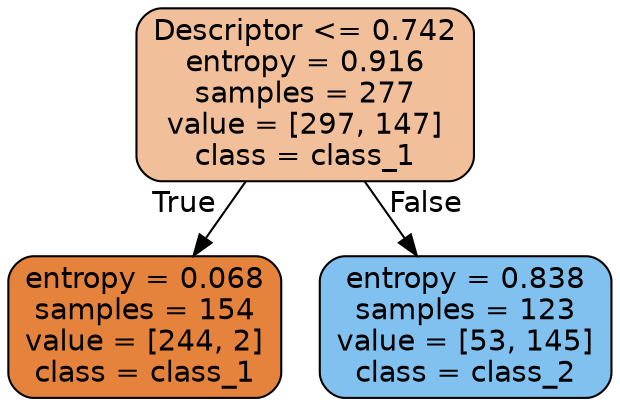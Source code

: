 digraph Tree {
node [shape=box, style="filled, rounded", color="black", fontname="helvetica"] ;
edge [fontname="helvetica"] ;
0 [label="Descriptor <= 0.742\nentropy = 0.916\nsamples = 277\nvalue = [297, 147]\nclass = class_1", fillcolor="#f2bf9b"] ;
1 [label="entropy = 0.068\nsamples = 154\nvalue = [244, 2]\nclass = class_1", fillcolor="#e5823b"] ;
0 -> 1 [labeldistance=2.5, labelangle=45, headlabel="True"] ;
2 [label="entropy = 0.838\nsamples = 123\nvalue = [53, 145]\nclass = class_2", fillcolor="#81c1ef"] ;
0 -> 2 [labeldistance=2.5, labelangle=-45, headlabel="False"] ;
}